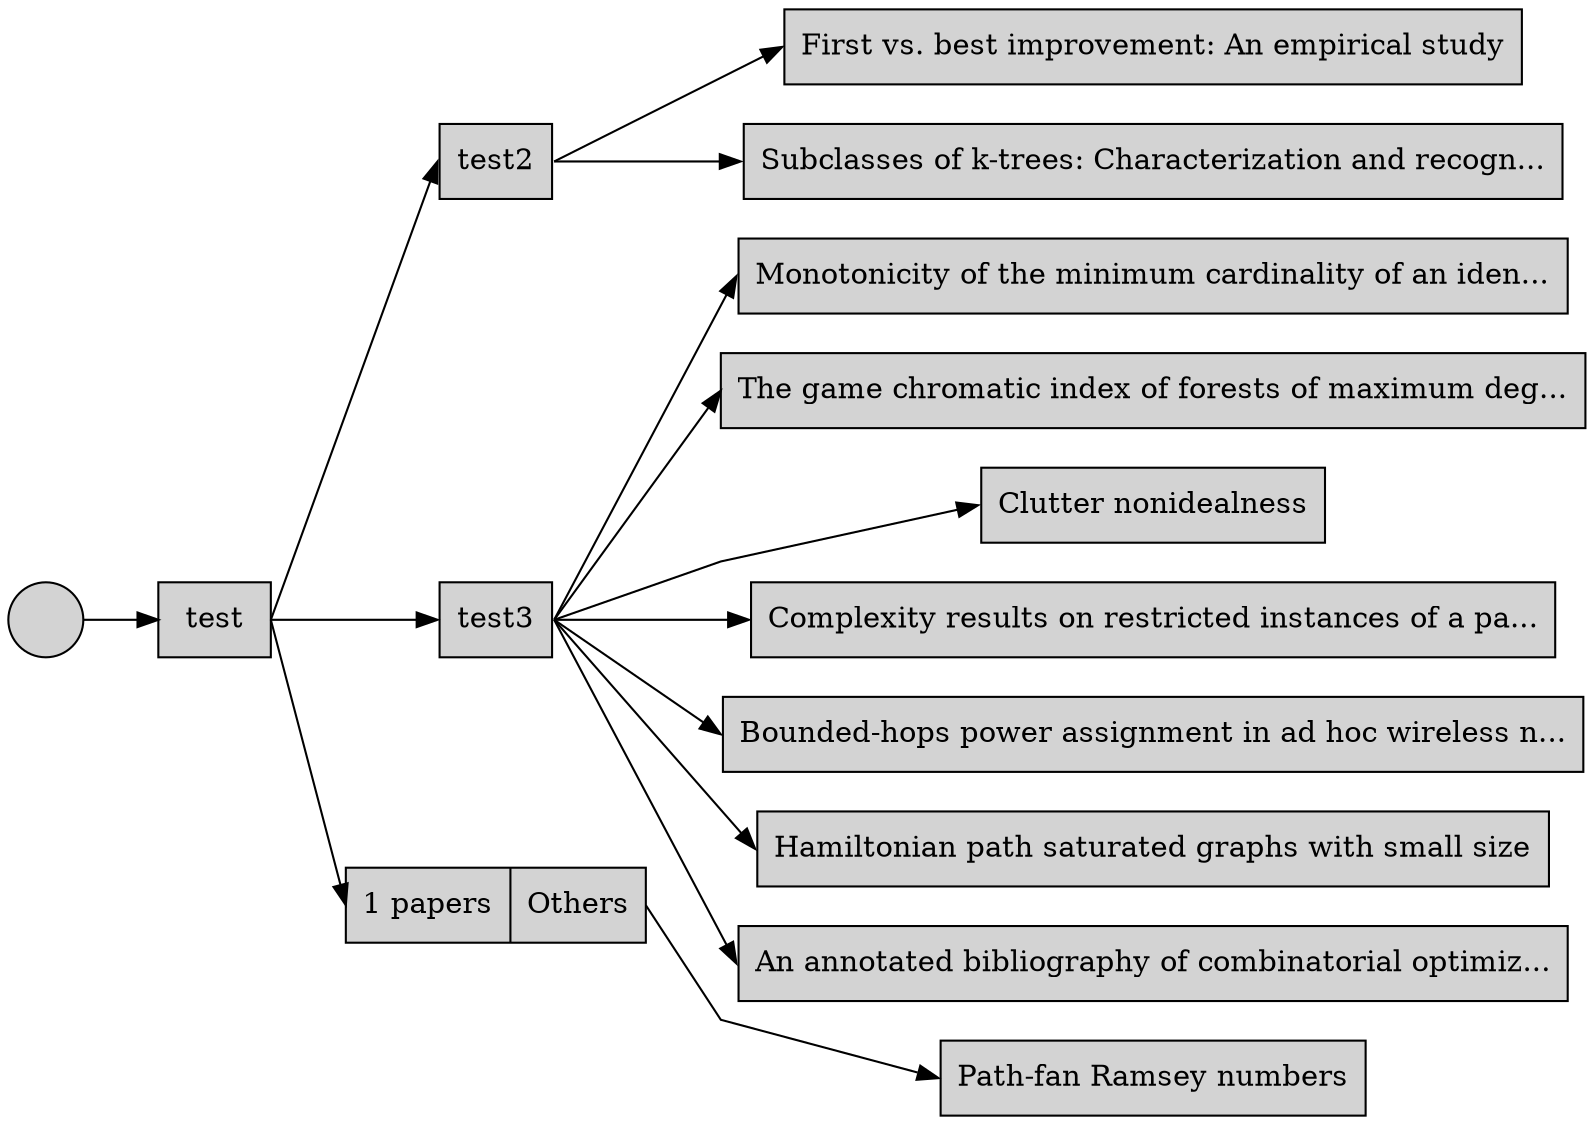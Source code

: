 
    digraph G {
      rankdir=LR;
      bgcolor=transparent;
      graph [splines=polyline] 
      node [shape=record, style=",filled"]
      "bbbbbbbbbbbbbbbbbbbbbbbbbbbbbbbbb" [label="" id="bbbbbbbbbbbbbbbbbbbbbbbbbbbbbbbbb" shape="circle"]
"t2f9ef239b368425a93c01cb9df8c9443" [label="test" id="t2f9ef239b368425a93c01cb9df8c9443"]
"tb31007df17b24ddca268a1fc8d60e579" [label="test2" id="tb31007df17b24ddca268a1fc8d60e579"]
"t620a6c3e09934ea595ae471fc0a438a9" [label="test3" id="t620a6c3e09934ea595ae471fc0a438a9"]
"a522b40ada52d43739619f6e1bde0b389" [label="{1 papers|Others}" id="a522b40ada52d43739619f6e1bde0b389"]
"a5170d0cb4ce940f58accdecaa2635090" [label="First vs. best improvement: An empirical study" id="a5170d0cb4ce940f58accdecaa2635090"]
"a84ab1b0d0655425ea3661e179bb6b490" [label="Subclasses of k-trees: Characterization and recogn..." id="a84ab1b0d0655425ea3661e179bb6b490"]
"afb86f31e2edd4c3bbfd405b5156d6c02" [label="Monotonicity of the minimum cardinality of an iden..." id="afb86f31e2edd4c3bbfd405b5156d6c02"]
"ac9379115df794edebddcbff36c274629" [label="The game chromatic index of forests of maximum deg..." id="ac9379115df794edebddcbff36c274629"]
"a9a3e6898d6a349deab5592b9aa38b269" [label="Clutter nonidealness" id="a9a3e6898d6a349deab5592b9aa38b269"]
"a65c2e888a5624919a760489137055a70" [label="Complexity results on restricted instances of a pa..." id="a65c2e888a5624919a760489137055a70"]
"aa89f6669ec614f4e9dd756541c624b6a" [label="Bounded-hops power assignment in ad hoc wireless n..." id="aa89f6669ec614f4e9dd756541c624b6a"]
"aa095b963a4124c6c94d8843123982307" [label="Hamiltonian path saturated graphs with small size" id="aa095b963a4124c6c94d8843123982307"]
"a4d79170a5e7142418e31f422ebf9671a" [label="An annotated bibliography of combinatorial optimiz..." id="a4d79170a5e7142418e31f422ebf9671a"]
"a38c2fb74e68c4b25891f5e77b9fb8b22" [label="Path-fan Ramsey numbers" id="a38c2fb74e68c4b25891f5e77b9fb8b22"]
      "bbbbbbbbbbbbbbbbbbbbbbbbbbbbbbbbb":w -> "t2f9ef239b368425a93c01cb9df8c9443" [dir="forward" tailport="e" headport="w" id="bbbbbbbbbbbbbbbbbbbbbbbbbbbbbbbbb_t2f9ef239b368425a93c01cb9df8c9443"]
"t2f9ef239b368425a93c01cb9df8c9443":w -> "tb31007df17b24ddca268a1fc8d60e579" [dir="forward" tailport="e" headport="w" id="t2f9ef239b368425a93c01cb9df8c9443_tb31007df17b24ddca268a1fc8d60e579"]
"t2f9ef239b368425a93c01cb9df8c9443":w -> "t620a6c3e09934ea595ae471fc0a438a9" [dir="forward" tailport="e" headport="w" id="t2f9ef239b368425a93c01cb9df8c9443_t620a6c3e09934ea595ae471fc0a438a9"]
"t2f9ef239b368425a93c01cb9df8c9443":w -> "a522b40ada52d43739619f6e1bde0b389" [dir="forward" tailport="e" headport="w" id="t2f9ef239b368425a93c01cb9df8c9443_a522b40ada52d43739619f6e1bde0b389"]
"tb31007df17b24ddca268a1fc8d60e579":w -> "a5170d0cb4ce940f58accdecaa2635090" [dir="forward" tailport="e" headport="w" id="tb31007df17b24ddca268a1fc8d60e579_a5170d0cb4ce940f58accdecaa2635090"]
"tb31007df17b24ddca268a1fc8d60e579":w -> "a84ab1b0d0655425ea3661e179bb6b490" [dir="forward" tailport="e" headport="w" id="tb31007df17b24ddca268a1fc8d60e579_a84ab1b0d0655425ea3661e179bb6b490"]
"t620a6c3e09934ea595ae471fc0a438a9":w -> "afb86f31e2edd4c3bbfd405b5156d6c02" [dir="forward" tailport="e" headport="w" id="t620a6c3e09934ea595ae471fc0a438a9_afb86f31e2edd4c3bbfd405b5156d6c02"]
"t620a6c3e09934ea595ae471fc0a438a9":w -> "ac9379115df794edebddcbff36c274629" [dir="forward" tailport="e" headport="w" id="t620a6c3e09934ea595ae471fc0a438a9_ac9379115df794edebddcbff36c274629"]
"t620a6c3e09934ea595ae471fc0a438a9":w -> "a9a3e6898d6a349deab5592b9aa38b269" [dir="forward" tailport="e" headport="w" id="t620a6c3e09934ea595ae471fc0a438a9_a9a3e6898d6a349deab5592b9aa38b269"]
"t620a6c3e09934ea595ae471fc0a438a9":w -> "a65c2e888a5624919a760489137055a70" [dir="forward" tailport="e" headport="w" id="t620a6c3e09934ea595ae471fc0a438a9_a65c2e888a5624919a760489137055a70"]
"t620a6c3e09934ea595ae471fc0a438a9":w -> "aa89f6669ec614f4e9dd756541c624b6a" [dir="forward" tailport="e" headport="w" id="t620a6c3e09934ea595ae471fc0a438a9_aa89f6669ec614f4e9dd756541c624b6a"]
"t620a6c3e09934ea595ae471fc0a438a9":w -> "aa095b963a4124c6c94d8843123982307" [dir="forward" tailport="e" headport="w" id="t620a6c3e09934ea595ae471fc0a438a9_aa095b963a4124c6c94d8843123982307"]
"t620a6c3e09934ea595ae471fc0a438a9":w -> "a4d79170a5e7142418e31f422ebf9671a" [dir="forward" tailport="e" headport="w" id="t620a6c3e09934ea595ae471fc0a438a9_a4d79170a5e7142418e31f422ebf9671a"]
"a522b40ada52d43739619f6e1bde0b389":w -> "a38c2fb74e68c4b25891f5e77b9fb8b22" [dir="forward" tailport="e" headport="w" id="a522b40ada52d43739619f6e1bde0b389_a38c2fb74e68c4b25891f5e77b9fb8b22"]
      {rank=same; "a5170d0cb4ce940f58accdecaa2635090" "a84ab1b0d0655425ea3661e179bb6b490" "afb86f31e2edd4c3bbfd405b5156d6c02" "ac9379115df794edebddcbff36c274629" "a9a3e6898d6a349deab5592b9aa38b269" "a65c2e888a5624919a760489137055a70" "aa89f6669ec614f4e9dd756541c624b6a" "aa095b963a4124c6c94d8843123982307" "a4d79170a5e7142418e31f422ebf9671a" "a38c2fb74e68c4b25891f5e77b9fb8b22";}
    }
    